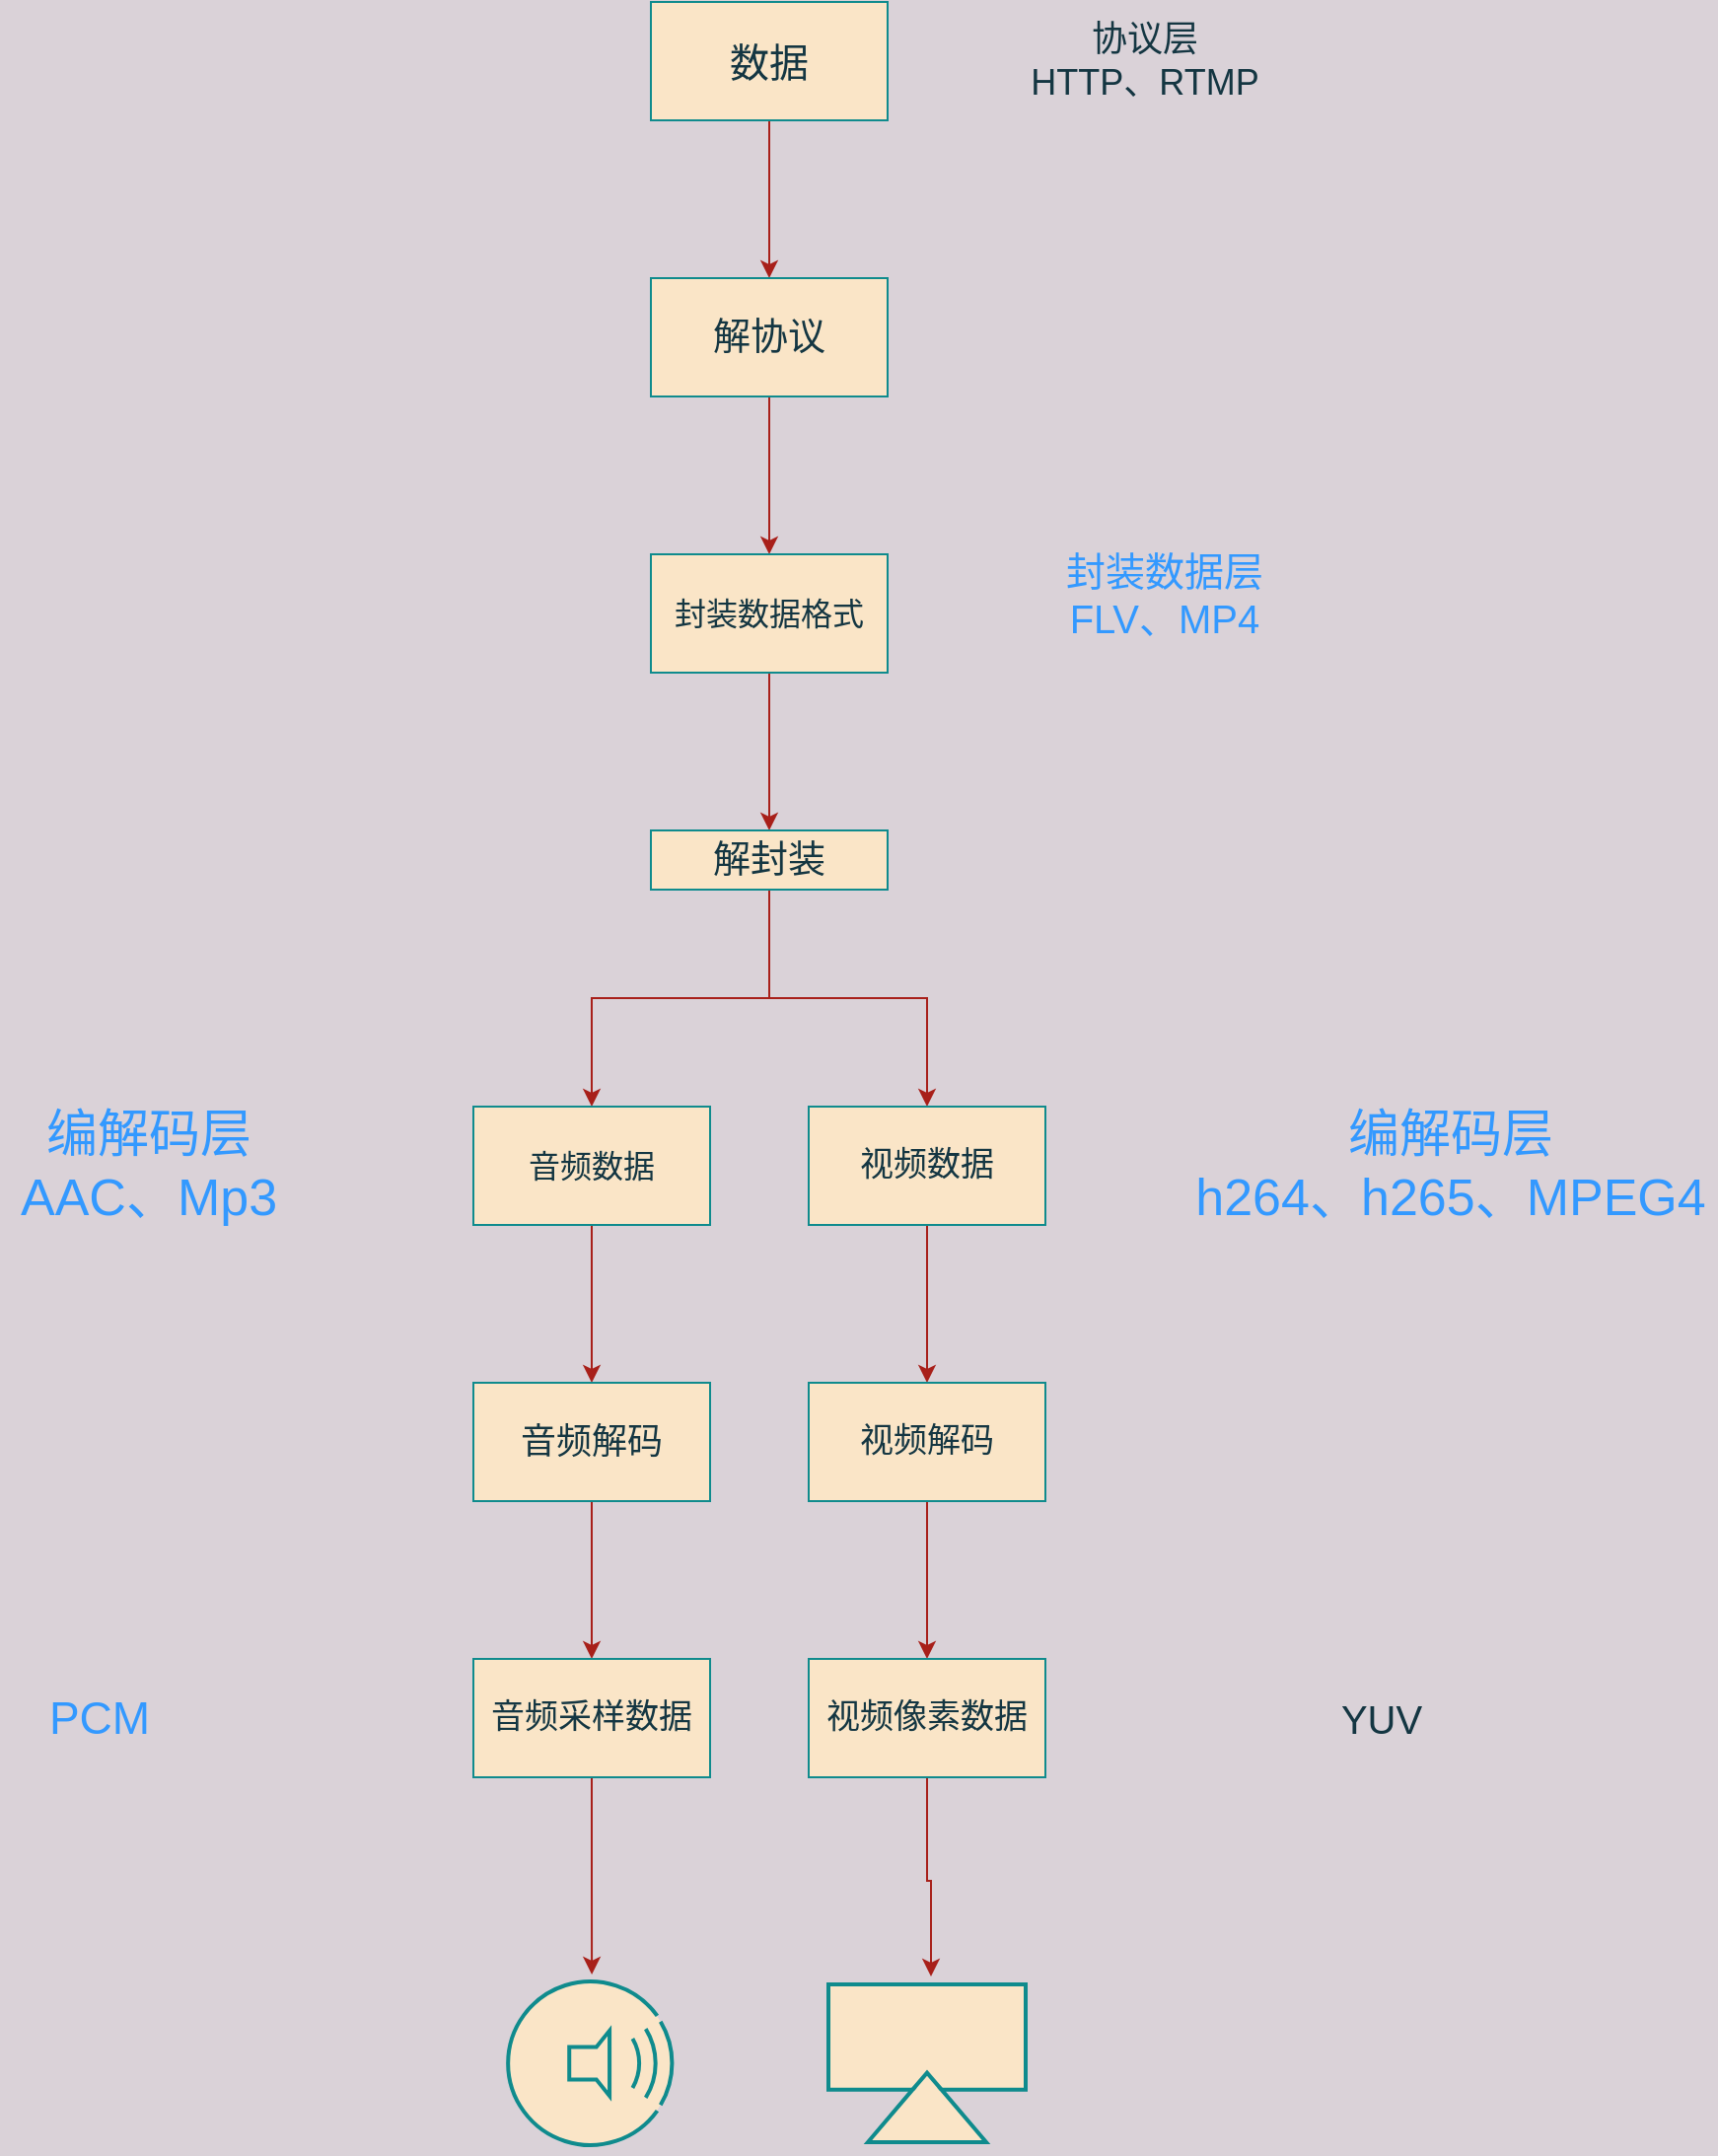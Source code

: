 <mxfile version="13.10.0" type="embed">
    <diagram id="DhgbOMzTf1fG5ZaioGR8" name="Page-1">
        <mxGraphModel dx="1440" dy="1720" grid="1" gridSize="10" guides="1" tooltips="1" connect="1" arrows="1" fold="1" page="1" pageScale="1" pageWidth="850" pageHeight="1100" background="#DAD2D8" math="0" shadow="0">
            <root>
                <mxCell id="0"/>
                <mxCell id="1" parent="0"/>
                <mxCell id="4" value="" style="edgeStyle=orthogonalEdgeStyle;rounded=0;orthogonalLoop=1;jettySize=auto;html=1;labelBackgroundColor=#DAD2D8;strokeColor=#A8201A;fontColor=#143642;" edge="1" parent="1" source="2" target="3">
                    <mxGeometry relative="1" as="geometry"/>
                </mxCell>
                <mxCell id="2" value="数据" style="rounded=0;whiteSpace=wrap;html=1;fillColor=#FAE5C7;strokeColor=#0F8B8D;fontColor=#143642;fontSize=20;" vertex="1" parent="1">
                    <mxGeometry x="100" y="190" width="120" height="60" as="geometry"/>
                </mxCell>
                <mxCell id="6" value="" style="edgeStyle=orthogonalEdgeStyle;rounded=0;orthogonalLoop=1;jettySize=auto;html=1;labelBackgroundColor=#DAD2D8;strokeColor=#A8201A;fontColor=#143642;" edge="1" parent="1" source="3" target="5">
                    <mxGeometry relative="1" as="geometry"/>
                </mxCell>
                <mxCell id="3" value="解协议" style="rounded=0;whiteSpace=wrap;html=1;fontSize=19;fillColor=#FAE5C7;strokeColor=#0F8B8D;fontColor=#143642;" vertex="1" parent="1">
                    <mxGeometry x="100" y="330" width="120" height="60" as="geometry"/>
                </mxCell>
                <mxCell id="8" value="" style="edgeStyle=orthogonalEdgeStyle;rounded=0;orthogonalLoop=1;jettySize=auto;html=1;labelBackgroundColor=#DAD2D8;strokeColor=#A8201A;fontColor=#143642;" edge="1" parent="1" source="5" target="7">
                    <mxGeometry relative="1" as="geometry"/>
                </mxCell>
                <mxCell id="5" value="封装数据格式" style="rounded=0;whiteSpace=wrap;html=1;fillColor=#FAE5C7;strokeColor=#0F8B8D;fontColor=#143642;fontSize=16;" vertex="1" parent="1">
                    <mxGeometry x="100" y="470" width="120" height="60" as="geometry"/>
                </mxCell>
                <mxCell id="10" value="" style="edgeStyle=orthogonalEdgeStyle;rounded=0;orthogonalLoop=1;jettySize=auto;html=1;labelBackgroundColor=#DAD2D8;strokeColor=#A8201A;fontColor=#143642;" edge="1" parent="1" source="7" target="9">
                    <mxGeometry relative="1" as="geometry"/>
                </mxCell>
                <mxCell id="12" value="" style="edgeStyle=orthogonalEdgeStyle;rounded=0;orthogonalLoop=1;jettySize=auto;html=1;labelBackgroundColor=#DAD2D8;strokeColor=#A8201A;fontColor=#143642;" edge="1" parent="1" source="7" target="11">
                    <mxGeometry relative="1" as="geometry"/>
                </mxCell>
                <mxCell id="7" value="解封装" style="rounded=0;whiteSpace=wrap;html=1;fontSize=19;fillColor=#FAE5C7;strokeColor=#0F8B8D;fontColor=#143642;" vertex="1" parent="1">
                    <mxGeometry x="100" y="610" width="120" height="30" as="geometry"/>
                </mxCell>
                <mxCell id="14" value="" style="edgeStyle=orthogonalEdgeStyle;rounded=0;orthogonalLoop=1;jettySize=auto;html=1;labelBackgroundColor=#DAD2D8;strokeColor=#A8201A;fontColor=#143642;" edge="1" parent="1" source="9" target="13">
                    <mxGeometry relative="1" as="geometry"/>
                </mxCell>
                <mxCell id="9" value="音频数据" style="rounded=0;whiteSpace=wrap;html=1;fillColor=#FAE5C7;strokeColor=#0F8B8D;fontColor=#143642;fontSize=16;" vertex="1" parent="1">
                    <mxGeometry x="10" y="750" width="120" height="60" as="geometry"/>
                </mxCell>
                <mxCell id="16" value="" style="edgeStyle=orthogonalEdgeStyle;rounded=0;orthogonalLoop=1;jettySize=auto;html=1;labelBackgroundColor=#DAD2D8;strokeColor=#A8201A;fontColor=#143642;" edge="1" parent="1" source="11" target="15">
                    <mxGeometry relative="1" as="geometry"/>
                </mxCell>
                <mxCell id="11" value="视频数据" style="rounded=0;whiteSpace=wrap;html=1;fillColor=#FAE5C7;strokeColor=#0F8B8D;fontColor=#143642;fontSize=17;" vertex="1" parent="1">
                    <mxGeometry x="180" y="750" width="120" height="60" as="geometry"/>
                </mxCell>
                <mxCell id="18" value="" style="edgeStyle=orthogonalEdgeStyle;rounded=0;orthogonalLoop=1;jettySize=auto;html=1;labelBackgroundColor=#DAD2D8;strokeColor=#A8201A;fontColor=#143642;" edge="1" parent="1" source="13" target="17">
                    <mxGeometry relative="1" as="geometry"/>
                </mxCell>
                <mxCell id="13" value="音频解码" style="rounded=0;whiteSpace=wrap;html=1;fontSize=18;fillColor=#FAE5C7;strokeColor=#0F8B8D;fontColor=#143642;" vertex="1" parent="1">
                    <mxGeometry x="10" y="890" width="120" height="60" as="geometry"/>
                </mxCell>
                <mxCell id="20" value="" style="edgeStyle=orthogonalEdgeStyle;rounded=0;orthogonalLoop=1;jettySize=auto;html=1;labelBackgroundColor=#DAD2D8;strokeColor=#A8201A;fontColor=#143642;" edge="1" parent="1" source="15" target="19">
                    <mxGeometry relative="1" as="geometry"/>
                </mxCell>
                <mxCell id="15" value="视频解码" style="rounded=0;whiteSpace=wrap;html=1;fontSize=17;fillColor=#FAE5C7;strokeColor=#0F8B8D;fontColor=#143642;" vertex="1" parent="1">
                    <mxGeometry x="180" y="890" width="120" height="60" as="geometry"/>
                </mxCell>
                <mxCell id="22" value="" style="edgeStyle=orthogonalEdgeStyle;rounded=0;orthogonalLoop=1;jettySize=auto;html=1;labelBackgroundColor=#DAD2D8;strokeColor=#A8201A;fontColor=#143642;" edge="1" parent="1" source="17" target="21">
                    <mxGeometry relative="1" as="geometry"/>
                </mxCell>
                <mxCell id="17" value="音频采样数据" style="rounded=0;whiteSpace=wrap;html=1;fillColor=#FAE5C7;strokeColor=#0F8B8D;fontColor=#143642;fontSize=17;" vertex="1" parent="1">
                    <mxGeometry x="10" y="1030" width="120" height="60" as="geometry"/>
                </mxCell>
                <mxCell id="24" style="edgeStyle=orthogonalEdgeStyle;rounded=0;orthogonalLoop=1;jettySize=auto;html=1;exitX=0.5;exitY=1;exitDx=0;exitDy=0;entryX=0.52;entryY=-0.05;entryDx=0;entryDy=0;entryPerimeter=0;labelBackgroundColor=#DAD2D8;strokeColor=#A8201A;fontColor=#143642;" edge="1" parent="1" source="19" target="23">
                    <mxGeometry relative="1" as="geometry"/>
                </mxCell>
                <mxCell id="19" value="视频像素数据" style="whiteSpace=wrap;html=1;rounded=0;fillColor=#FAE5C7;strokeColor=#0F8B8D;fontColor=#143642;fontSize=17;" vertex="1" parent="1">
                    <mxGeometry x="180" y="1030" width="120" height="60" as="geometry"/>
                </mxCell>
                <mxCell id="21" value="" style="html=1;verticalLabelPosition=bottom;align=center;verticalAlign=top;strokeWidth=2;strokeColor=#0F8B8D;shadow=0;dashed=0;shape=mxgraph.ios7.icons.loud;labelBackgroundColor=#DAD2D8;fillColor=#FAE5C7;fontColor=#143642;" vertex="1" parent="1">
                    <mxGeometry x="27.35" y="1190" width="85.3" height="90" as="geometry"/>
                </mxCell>
                <mxCell id="23" value="" style="html=1;verticalLabelPosition=bottom;align=center;verticalAlign=top;strokeWidth=2;strokeColor=#0F8B8D;shadow=0;dashed=0;shape=mxgraph.ios7.icons.move_to_folder;labelBackgroundColor=#DAD2D8;fillColor=#FAE5C7;fontColor=#143642;" vertex="1" parent="1">
                    <mxGeometry x="190" y="1195" width="100" height="80" as="geometry"/>
                </mxCell>
                <mxCell id="25" value="协议层&lt;br style=&quot;font-size: 18px;&quot;&gt;HTTP、RTMP" style="text;html=1;align=center;verticalAlign=middle;resizable=0;points=[];autosize=1;fontColor=#143642;fontSize=18;" vertex="1" parent="1">
                    <mxGeometry x="285" y="195" width="130" height="50" as="geometry"/>
                </mxCell>
                <mxCell id="26" value="&lt;font color=&quot;#3399ff&quot;&gt;封装数据层&lt;br&gt;FLV、MP4&lt;/font&gt;" style="text;html=1;align=center;verticalAlign=middle;resizable=0;points=[];autosize=1;fontSize=20;fontColor=#143642;" vertex="1" parent="1">
                    <mxGeometry x="300" y="465" width="120" height="50" as="geometry"/>
                </mxCell>
                <mxCell id="28" value="&lt;font color=&quot;#3399ff&quot; style=&quot;font-size: 26px&quot;&gt;编解码层&lt;br&gt;AAC、Mp3&lt;/font&gt;" style="text;html=1;align=center;verticalAlign=middle;resizable=0;points=[];autosize=1;fontSize=20;fontColor=#143642;" vertex="1" parent="1">
                    <mxGeometry x="-230" y="750" width="150" height="60" as="geometry"/>
                </mxCell>
                <mxCell id="29" value="&lt;font color=&quot;#3399ff&quot; style=&quot;font-size: 26px&quot;&gt;编解码层&lt;br&gt;h264、h265、MPEG4&lt;br&gt;&lt;/font&gt;" style="text;html=1;align=center;verticalAlign=middle;resizable=0;points=[];autosize=1;fontSize=20;fontColor=#143642;" vertex="1" parent="1">
                    <mxGeometry x="370" y="750" width="270" height="60" as="geometry"/>
                </mxCell>
                <mxCell id="30" value="&lt;font color=&quot;#3399ff&quot; style=&quot;font-size: 23px;&quot;&gt;PCM&lt;/font&gt;" style="text;html=1;align=center;verticalAlign=middle;resizable=0;points=[];autosize=1;fontSize=23;fontColor=#143642;" vertex="1" parent="1">
                    <mxGeometry x="-215" y="1045" width="70" height="30" as="geometry"/>
                </mxCell>
                <mxCell id="31" value="&lt;font&gt;YUV&lt;/font&gt;" style="text;html=1;align=center;verticalAlign=middle;resizable=0;points=[];autosize=1;fontSize=20;fontColor=#143642;" vertex="1" parent="1">
                    <mxGeometry x="440" y="1045" width="60" height="30" as="geometry"/>
                </mxCell>
            </root>
        </mxGraphModel>
    </diagram>
</mxfile>